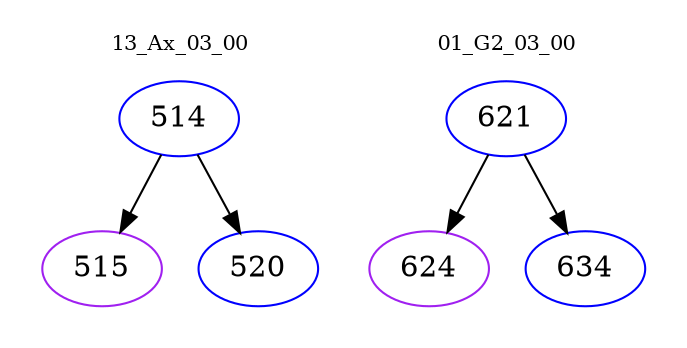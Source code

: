 digraph{
subgraph cluster_0 {
color = white
label = "13_Ax_03_00";
fontsize=10;
T0_514 [label="514", color="blue"]
T0_514 -> T0_515 [color="black"]
T0_515 [label="515", color="purple"]
T0_514 -> T0_520 [color="black"]
T0_520 [label="520", color="blue"]
}
subgraph cluster_1 {
color = white
label = "01_G2_03_00";
fontsize=10;
T1_621 [label="621", color="blue"]
T1_621 -> T1_624 [color="black"]
T1_624 [label="624", color="purple"]
T1_621 -> T1_634 [color="black"]
T1_634 [label="634", color="blue"]
}
}
